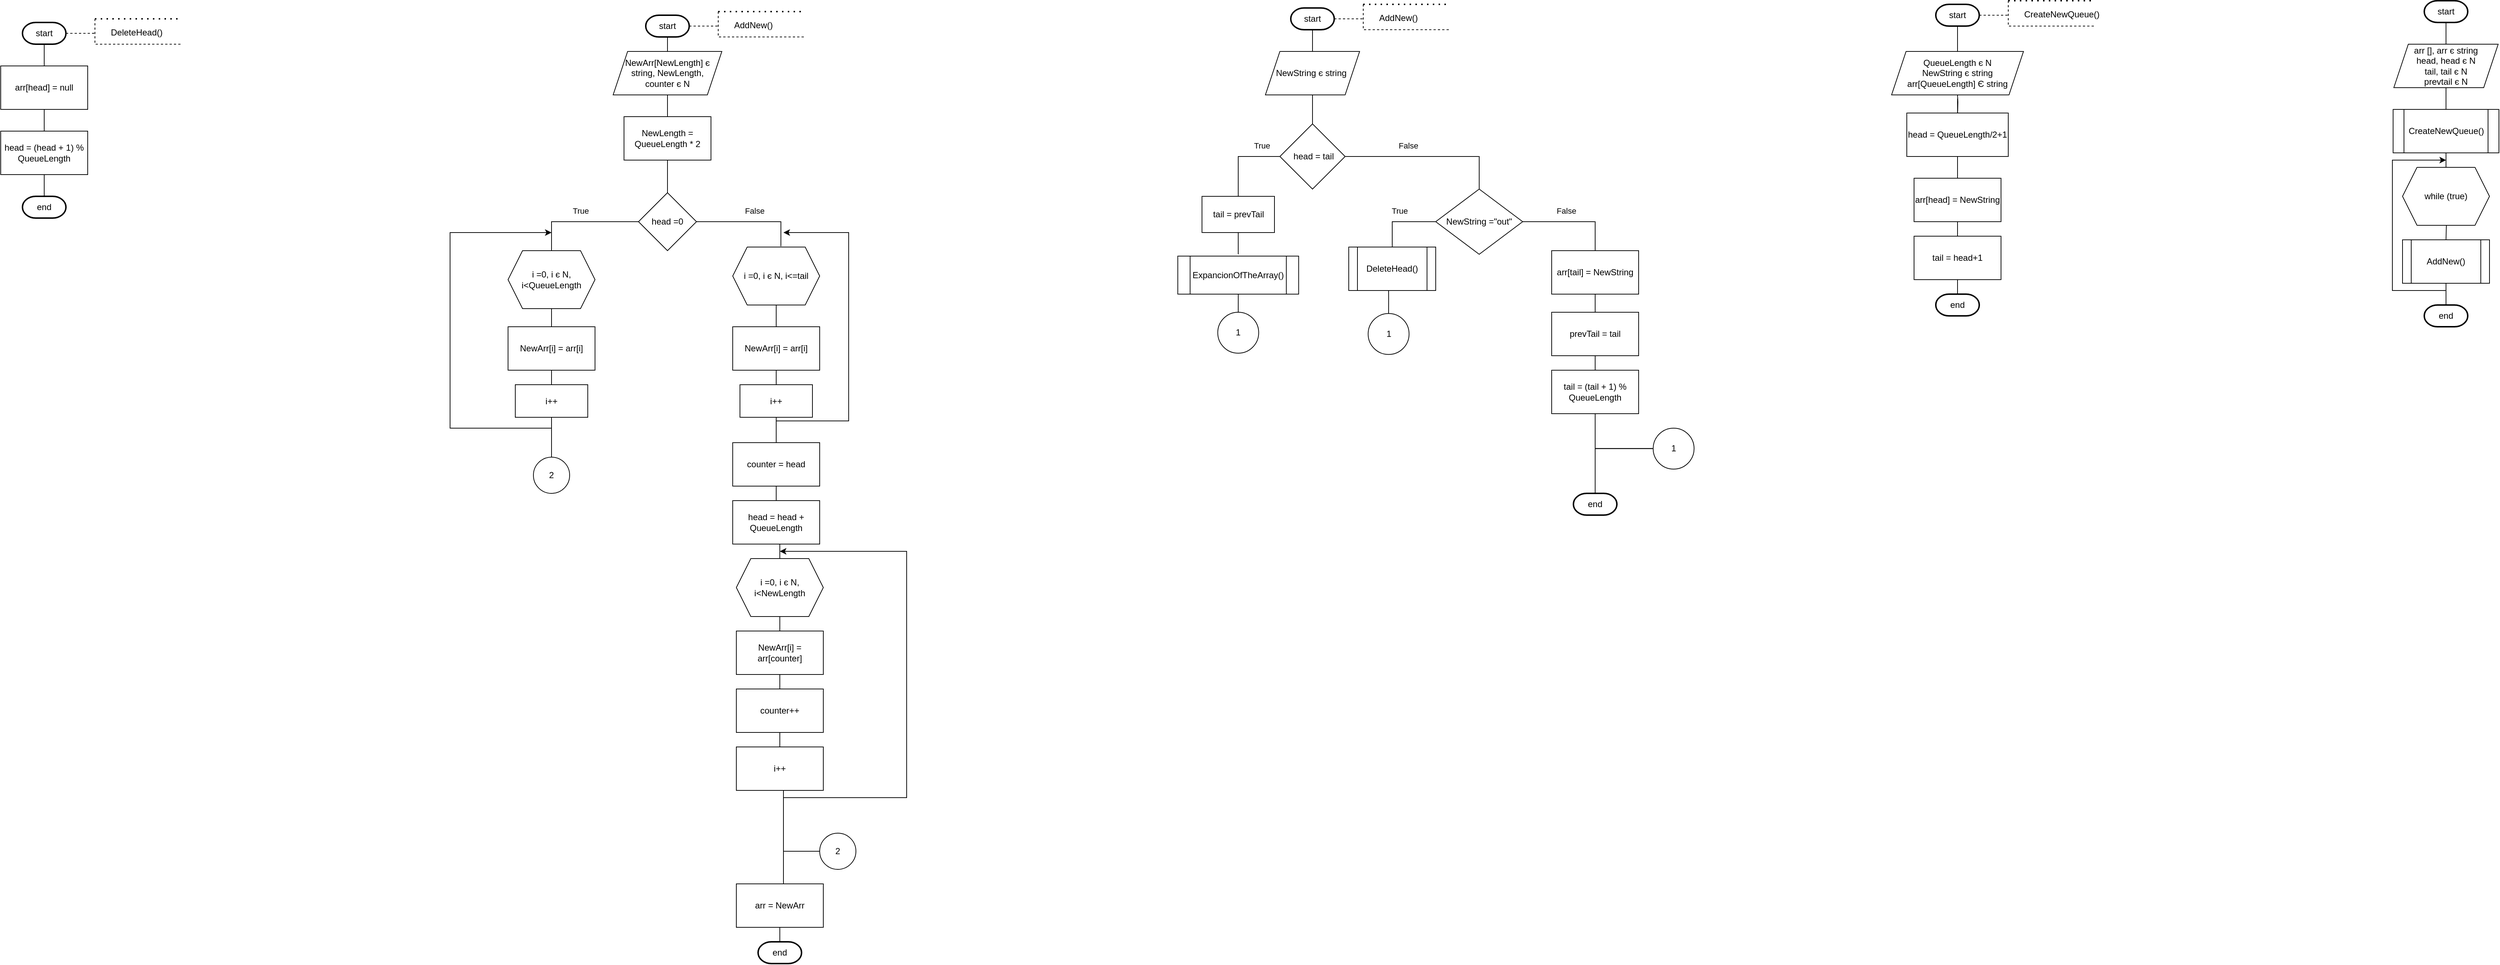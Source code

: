 <mxfile version="18.0.6" type="device"><diagram id="1bfdZfQXNttJYm2I_Igq" name="Страница 1"><mxGraphModel dx="6274" dy="1886" grid="1" gridSize="10" guides="1" tooltips="1" connect="1" arrows="1" fold="1" page="1" pageScale="1" pageWidth="827" pageHeight="1169" math="0" shadow="0"><root><mxCell id="0"/><mxCell id="1" parent="0"/><mxCell id="DVAoR2rQRwmnB5EiUh80-1" value="start" style="strokeWidth=2;html=1;shape=mxgraph.flowchart.terminator;whiteSpace=wrap;hachureGap=4;pointerEvents=0;" parent="1" vertex="1"><mxGeometry x="384" y="20" width="60" height="30" as="geometry"/></mxCell><mxCell id="DVAoR2rQRwmnB5EiUh80-3" style="edgeStyle=orthogonalEdgeStyle;rounded=0;orthogonalLoop=1;jettySize=auto;html=1;entryX=0.5;entryY=1;entryDx=0;entryDy=0;entryPerimeter=0;endArrow=none;endFill=0;" parent="1" source="DVAoR2rQRwmnB5EiUh80-2" target="DVAoR2rQRwmnB5EiUh80-1" edge="1"><mxGeometry relative="1" as="geometry"/></mxCell><mxCell id="DVAoR2rQRwmnB5EiUh80-2" value="arr [], arr є string&lt;br&gt;head, head є N&lt;br&gt;tail, tail є N&lt;br&gt;prevtail є N" style="shape=parallelogram;perimeter=parallelogramPerimeter;whiteSpace=wrap;html=1;fixedSize=1;" parent="1" vertex="1"><mxGeometry x="342" y="80" width="144" height="60" as="geometry"/></mxCell><mxCell id="DVAoR2rQRwmnB5EiUh80-5" style="edgeStyle=orthogonalEdgeStyle;rounded=0;orthogonalLoop=1;jettySize=auto;html=1;entryX=0.5;entryY=1;entryDx=0;entryDy=0;endArrow=none;endFill=0;" parent="1" target="DVAoR2rQRwmnB5EiUh80-2" edge="1"><mxGeometry relative="1" as="geometry"><mxPoint x="414" y="170" as="sourcePoint"/></mxGeometry></mxCell><mxCell id="DVAoR2rQRwmnB5EiUh80-7" style="edgeStyle=orthogonalEdgeStyle;rounded=0;orthogonalLoop=1;jettySize=auto;html=1;endArrow=none;endFill=0;" parent="1" source="DVAoR2rQRwmnB5EiUh80-6" edge="1"><mxGeometry relative="1" as="geometry"><mxPoint x="414" y="230" as="targetPoint"/></mxGeometry></mxCell><mxCell id="DVAoR2rQRwmnB5EiUh80-6" value="while (true)" style="shape=hexagon;perimeter=hexagonPerimeter2;whiteSpace=wrap;html=1;fixedSize=1;" parent="1" vertex="1"><mxGeometry x="354" y="250" width="120" height="80" as="geometry"/></mxCell><mxCell id="DVAoR2rQRwmnB5EiUh80-9" style="edgeStyle=orthogonalEdgeStyle;rounded=0;orthogonalLoop=1;jettySize=auto;html=1;endArrow=none;endFill=0;" parent="1" target="DVAoR2rQRwmnB5EiUh80-6" edge="1"><mxGeometry relative="1" as="geometry"><mxPoint x="414" y="350" as="sourcePoint"/></mxGeometry></mxCell><mxCell id="DVAoR2rQRwmnB5EiUh80-13" style="edgeStyle=orthogonalEdgeStyle;rounded=0;orthogonalLoop=1;jettySize=auto;html=1;endArrow=classic;endFill=1;" parent="1" edge="1"><mxGeometry relative="1" as="geometry"><mxPoint x="414" y="240" as="targetPoint"/><Array as="points"><mxPoint x="414" y="420"/><mxPoint x="340" y="420"/><mxPoint x="340" y="240"/></Array><mxPoint x="414" y="410" as="sourcePoint"/></mxGeometry></mxCell><mxCell id="DVAoR2rQRwmnB5EiUh80-12" style="edgeStyle=orthogonalEdgeStyle;rounded=0;orthogonalLoop=1;jettySize=auto;html=1;entryX=0.5;entryY=1;entryDx=0;entryDy=0;endArrow=none;endFill=0;" parent="1" source="DVAoR2rQRwmnB5EiUh80-11" edge="1"><mxGeometry relative="1" as="geometry"><mxPoint x="414" y="410" as="targetPoint"/></mxGeometry></mxCell><mxCell id="DVAoR2rQRwmnB5EiUh80-11" value="end" style="strokeWidth=2;html=1;shape=mxgraph.flowchart.terminator;whiteSpace=wrap;hachureGap=4;pointerEvents=0;" parent="1" vertex="1"><mxGeometry x="384" y="440" width="60" height="30" as="geometry"/></mxCell><mxCell id="DVAoR2rQRwmnB5EiUh80-14" style="edgeStyle=orthogonalEdgeStyle;rounded=0;orthogonalLoop=1;jettySize=auto;html=1;entryX=0;entryY=0.5;entryDx=0;entryDy=0;endArrow=none;endFill=0;dashed=1;" parent="1" source="DVAoR2rQRwmnB5EiUh80-15" edge="1"><mxGeometry relative="1" as="geometry"><mxPoint x="-190" y="40" as="targetPoint"/></mxGeometry></mxCell><mxCell id="DVAoR2rQRwmnB5EiUh80-15" value="start" style="strokeWidth=2;html=1;shape=mxgraph.flowchart.terminator;whiteSpace=wrap;hachureGap=4;pointerEvents=0;" parent="1" vertex="1"><mxGeometry x="-290" y="25" width="60" height="30" as="geometry"/></mxCell><mxCell id="DVAoR2rQRwmnB5EiUh80-16" value="" style="endArrow=none;dashed=1;html=1;rounded=0;edgeStyle=orthogonalEdgeStyle;" parent="1" edge="1"><mxGeometry width="50" height="50" relative="1" as="geometry"><mxPoint x="-190" y="20" as="sourcePoint"/><mxPoint x="-70" y="55" as="targetPoint"/><Array as="points"><mxPoint x="-190" y="55"/></Array></mxGeometry></mxCell><mxCell id="DVAoR2rQRwmnB5EiUh80-17" value="" style="endArrow=none;dashed=1;html=1;dashPattern=1 3;strokeWidth=2;rounded=0;edgeStyle=orthogonalEdgeStyle;" parent="1" edge="1"><mxGeometry width="50" height="50" relative="1" as="geometry"><mxPoint x="-190" y="20" as="sourcePoint"/><mxPoint x="-70" y="20" as="targetPoint"/><Array as="points"><mxPoint x="-180" y="20"/><mxPoint x="-180" y="20"/></Array></mxGeometry></mxCell><mxCell id="DVAoR2rQRwmnB5EiUh80-18" value="&lt;div style=&quot;text-align: center&quot;&gt;&lt;font face=&quot;helvetica&quot;&gt;CreateNewQueue()&lt;/font&gt;&lt;/div&gt;" style="text;whiteSpace=wrap;html=1;" parent="1" vertex="1"><mxGeometry x="-170" y="25" width="130" height="20" as="geometry"/></mxCell><mxCell id="DVAoR2rQRwmnB5EiUh80-20" style="edgeStyle=orthogonalEdgeStyle;rounded=0;orthogonalLoop=1;jettySize=auto;html=1;entryX=0.5;entryY=1;entryDx=0;entryDy=0;entryPerimeter=0;endArrow=none;endFill=0;startArrow=none;startFill=0;" parent="1" source="DVAoR2rQRwmnB5EiUh80-19" target="DVAoR2rQRwmnB5EiUh80-15" edge="1"><mxGeometry relative="1" as="geometry"/></mxCell><mxCell id="DVAoR2rQRwmnB5EiUh80-19" value="QueueLength є N&lt;br&gt;NewString є string&lt;br&gt;arr[QueueLength] Є string" style="shape=parallelogram;perimeter=parallelogramPerimeter;whiteSpace=wrap;html=1;fixedSize=1;" parent="1" vertex="1"><mxGeometry x="-351" y="90" width="182" height="60" as="geometry"/></mxCell><mxCell id="DVAoR2rQRwmnB5EiUh80-22" style="edgeStyle=orthogonalEdgeStyle;rounded=0;orthogonalLoop=1;jettySize=auto;html=1;startArrow=none;startFill=0;endArrow=none;endFill=0;" parent="1" target="DVAoR2rQRwmnB5EiUh80-19" edge="1"><mxGeometry relative="1" as="geometry"><mxPoint x="-260" y="180" as="sourcePoint"/></mxGeometry></mxCell><mxCell id="DVAoR2rQRwmnB5EiUh80-24" style="edgeStyle=orthogonalEdgeStyle;rounded=0;orthogonalLoop=1;jettySize=auto;html=1;entryX=0.5;entryY=1;entryDx=0;entryDy=0;startArrow=none;startFill=0;endArrow=none;endFill=0;" parent="1" source="DVAoR2rQRwmnB5EiUh80-23" edge="1"><mxGeometry relative="1" as="geometry"><mxPoint x="-260" y="155" as="targetPoint"/></mxGeometry></mxCell><mxCell id="DVAoR2rQRwmnB5EiUh80-23" value="head = QueueLength/2+1" style="rounded=0;whiteSpace=wrap;html=1;" parent="1" vertex="1"><mxGeometry x="-330" y="175" width="140" height="60" as="geometry"/></mxCell><mxCell id="DVAoR2rQRwmnB5EiUh80-26" style="edgeStyle=orthogonalEdgeStyle;rounded=0;orthogonalLoop=1;jettySize=auto;html=1;entryX=0.5;entryY=1;entryDx=0;entryDy=0;startArrow=none;startFill=0;endArrow=none;endFill=0;" parent="1" source="DVAoR2rQRwmnB5EiUh80-25" target="DVAoR2rQRwmnB5EiUh80-23" edge="1"><mxGeometry relative="1" as="geometry"/></mxCell><mxCell id="DVAoR2rQRwmnB5EiUh80-25" value="arr[head] = NewString" style="rounded=0;whiteSpace=wrap;html=1;" parent="1" vertex="1"><mxGeometry x="-320" y="265" width="120" height="60" as="geometry"/></mxCell><mxCell id="DVAoR2rQRwmnB5EiUh80-28" style="edgeStyle=orthogonalEdgeStyle;rounded=0;orthogonalLoop=1;jettySize=auto;html=1;startArrow=none;startFill=0;endArrow=none;endFill=0;" parent="1" source="DVAoR2rQRwmnB5EiUh80-27" target="DVAoR2rQRwmnB5EiUh80-25" edge="1"><mxGeometry relative="1" as="geometry"/></mxCell><mxCell id="DVAoR2rQRwmnB5EiUh80-27" value="tail = head+1" style="rounded=0;whiteSpace=wrap;html=1;" parent="1" vertex="1"><mxGeometry x="-320" y="345" width="120" height="60" as="geometry"/></mxCell><mxCell id="DVAoR2rQRwmnB5EiUh80-30" style="edgeStyle=orthogonalEdgeStyle;rounded=0;orthogonalLoop=1;jettySize=auto;html=1;entryX=0.5;entryY=1;entryDx=0;entryDy=0;startArrow=none;startFill=0;endArrow=none;endFill=0;" parent="1" source="DVAoR2rQRwmnB5EiUh80-29" target="DVAoR2rQRwmnB5EiUh80-27" edge="1"><mxGeometry relative="1" as="geometry"/></mxCell><mxCell id="DVAoR2rQRwmnB5EiUh80-29" value="end" style="strokeWidth=2;html=1;shape=mxgraph.flowchart.terminator;whiteSpace=wrap;hachureGap=4;pointerEvents=0;" parent="1" vertex="1"><mxGeometry x="-290" y="425" width="60" height="30" as="geometry"/></mxCell><mxCell id="DVAoR2rQRwmnB5EiUh80-31" style="edgeStyle=orthogonalEdgeStyle;rounded=0;orthogonalLoop=1;jettySize=auto;html=1;entryX=0;entryY=0.5;entryDx=0;entryDy=0;endArrow=none;endFill=0;dashed=1;" parent="1" source="DVAoR2rQRwmnB5EiUh80-32" edge="1"><mxGeometry relative="1" as="geometry"><mxPoint x="-1080" y="45" as="targetPoint"/></mxGeometry></mxCell><mxCell id="DVAoR2rQRwmnB5EiUh80-32" value="start" style="strokeWidth=2;html=1;shape=mxgraph.flowchart.terminator;whiteSpace=wrap;hachureGap=4;pointerEvents=0;" parent="1" vertex="1"><mxGeometry x="-1180" y="30" width="60" height="30" as="geometry"/></mxCell><mxCell id="DVAoR2rQRwmnB5EiUh80-33" value="" style="endArrow=none;dashed=1;html=1;rounded=0;edgeStyle=orthogonalEdgeStyle;" parent="1" edge="1"><mxGeometry width="50" height="50" relative="1" as="geometry"><mxPoint x="-1080" y="25" as="sourcePoint"/><mxPoint x="-960" y="60" as="targetPoint"/><Array as="points"><mxPoint x="-1080" y="60"/></Array></mxGeometry></mxCell><mxCell id="DVAoR2rQRwmnB5EiUh80-34" value="" style="endArrow=none;dashed=1;html=1;dashPattern=1 3;strokeWidth=2;rounded=0;edgeStyle=orthogonalEdgeStyle;" parent="1" edge="1"><mxGeometry width="50" height="50" relative="1" as="geometry"><mxPoint x="-1080" y="25" as="sourcePoint"/><mxPoint x="-960" y="25" as="targetPoint"/><Array as="points"><mxPoint x="-1070" y="25"/><mxPoint x="-1070" y="25"/></Array></mxGeometry></mxCell><mxCell id="DVAoR2rQRwmnB5EiUh80-35" value="&lt;div style=&quot;text-align: center&quot;&gt;&lt;font face=&quot;helvetica&quot;&gt;AddNew()&lt;/font&gt;&lt;/div&gt;" style="text;whiteSpace=wrap;html=1;" parent="1" vertex="1"><mxGeometry x="-1060" y="30" width="130" height="20" as="geometry"/></mxCell><mxCell id="DVAoR2rQRwmnB5EiUh80-37" style="edgeStyle=orthogonalEdgeStyle;rounded=0;orthogonalLoop=1;jettySize=auto;html=1;entryX=0.5;entryY=1;entryDx=0;entryDy=0;entryPerimeter=0;startArrow=none;startFill=0;endArrow=none;endFill=0;" parent="1" source="DVAoR2rQRwmnB5EiUh80-36" target="DVAoR2rQRwmnB5EiUh80-32" edge="1"><mxGeometry relative="1" as="geometry"/></mxCell><mxCell id="DVAoR2rQRwmnB5EiUh80-44" value="False" style="edgeStyle=orthogonalEdgeStyle;rounded=0;orthogonalLoop=1;jettySize=auto;html=1;entryX=0.5;entryY=0;entryDx=0;entryDy=0;startArrow=none;startFill=0;endArrow=none;endFill=0;" parent="1" source="DVAoR2rQRwmnB5EiUh80-36" target="DVAoR2rQRwmnB5EiUh80-43" edge="1"><mxGeometry x="-0.244" y="15" relative="1" as="geometry"><mxPoint as="offset"/></mxGeometry></mxCell><mxCell id="DVAoR2rQRwmnB5EiUh80-36" value="&amp;nbsp;head = tail" style="rhombus;whiteSpace=wrap;html=1;" parent="1" vertex="1"><mxGeometry x="-1195" y="190" width="90" height="90" as="geometry"/></mxCell><mxCell id="DVAoR2rQRwmnB5EiUh80-39" value="True" style="edgeStyle=orthogonalEdgeStyle;rounded=0;orthogonalLoop=1;jettySize=auto;html=1;entryX=0;entryY=0.5;entryDx=0;entryDy=0;startArrow=none;startFill=0;endArrow=none;endFill=0;" parent="1" source="DVAoR2rQRwmnB5EiUh80-38" target="DVAoR2rQRwmnB5EiUh80-36" edge="1"><mxGeometry x="0.555" y="15" relative="1" as="geometry"><Array as="points"><mxPoint x="-1252" y="235"/></Array><mxPoint as="offset"/></mxGeometry></mxCell><mxCell id="DVAoR2rQRwmnB5EiUh80-38" value="tail = prevTail" style="rounded=0;whiteSpace=wrap;html=1;" parent="1" vertex="1"><mxGeometry x="-1302.5" y="290" width="100" height="50" as="geometry"/></mxCell><mxCell id="DVAoR2rQRwmnB5EiUh80-41" style="edgeStyle=orthogonalEdgeStyle;rounded=0;orthogonalLoop=1;jettySize=auto;html=1;entryX=0.5;entryY=1;entryDx=0;entryDy=0;startArrow=none;startFill=0;endArrow=none;endFill=0;" parent="1" target="DVAoR2rQRwmnB5EiUh80-38" edge="1"><mxGeometry relative="1" as="geometry"><mxPoint x="-1252.5" y="370" as="sourcePoint"/></mxGeometry></mxCell><mxCell id="DVAoR2rQRwmnB5EiUh80-42" value="NewString є string&amp;nbsp;" style="shape=parallelogram;perimeter=parallelogramPerimeter;whiteSpace=wrap;html=1;fixedSize=1;" parent="1" vertex="1"><mxGeometry x="-1215" y="90" width="130" height="60" as="geometry"/></mxCell><mxCell id="DVAoR2rQRwmnB5EiUh80-48" value="False" style="edgeStyle=orthogonalEdgeStyle;rounded=0;orthogonalLoop=1;jettySize=auto;html=1;entryX=0.5;entryY=0;entryDx=0;entryDy=0;startArrow=none;startFill=0;endArrow=none;endFill=0;" parent="1" source="DVAoR2rQRwmnB5EiUh80-43" target="DVAoR2rQRwmnB5EiUh80-47" edge="1"><mxGeometry x="-0.143" y="15" relative="1" as="geometry"><mxPoint as="offset"/></mxGeometry></mxCell><mxCell id="DVAoR2rQRwmnB5EiUh80-43" value="NewString =&quot;out&quot;" style="rhombus;whiteSpace=wrap;html=1;" parent="1" vertex="1"><mxGeometry x="-980" y="280" width="120" height="90" as="geometry"/></mxCell><mxCell id="DVAoR2rQRwmnB5EiUh80-46" value="True" style="edgeStyle=orthogonalEdgeStyle;rounded=0;orthogonalLoop=1;jettySize=auto;html=1;startArrow=none;startFill=0;endArrow=none;endFill=0;" parent="1" target="DVAoR2rQRwmnB5EiUh80-43" edge="1"><mxGeometry x="-0.053" y="15" relative="1" as="geometry"><Array as="points"><mxPoint x="-1040" y="325"/></Array><mxPoint as="offset"/><mxPoint x="-1040" y="360" as="sourcePoint"/></mxGeometry></mxCell><mxCell id="DVAoR2rQRwmnB5EiUh80-47" value="arr[tail] = NewString" style="rounded=0;whiteSpace=wrap;html=1;" parent="1" vertex="1"><mxGeometry x="-820" y="365" width="120" height="60" as="geometry"/></mxCell><mxCell id="DVAoR2rQRwmnB5EiUh80-50" style="edgeStyle=orthogonalEdgeStyle;rounded=0;orthogonalLoop=1;jettySize=auto;html=1;entryX=0.5;entryY=1;entryDx=0;entryDy=0;startArrow=none;startFill=0;endArrow=none;endFill=0;" parent="1" source="DVAoR2rQRwmnB5EiUh80-49" target="DVAoR2rQRwmnB5EiUh80-47" edge="1"><mxGeometry relative="1" as="geometry"/></mxCell><mxCell id="DVAoR2rQRwmnB5EiUh80-49" value="prevTail = tail" style="rounded=0;whiteSpace=wrap;html=1;" parent="1" vertex="1"><mxGeometry x="-820" y="450" width="120" height="60" as="geometry"/></mxCell><mxCell id="DVAoR2rQRwmnB5EiUh80-52" style="edgeStyle=orthogonalEdgeStyle;rounded=0;orthogonalLoop=1;jettySize=auto;html=1;entryX=0.5;entryY=1;entryDx=0;entryDy=0;startArrow=none;startFill=0;endArrow=none;endFill=0;" parent="1" source="DVAoR2rQRwmnB5EiUh80-51" target="DVAoR2rQRwmnB5EiUh80-49" edge="1"><mxGeometry relative="1" as="geometry"/></mxCell><mxCell id="DVAoR2rQRwmnB5EiUh80-51" value="tail = (tail + 1) % QueueLength" style="rounded=0;whiteSpace=wrap;html=1;" parent="1" vertex="1"><mxGeometry x="-820" y="530" width="120" height="60" as="geometry"/></mxCell><mxCell id="DVAoR2rQRwmnB5EiUh80-54" style="edgeStyle=orthogonalEdgeStyle;rounded=0;orthogonalLoop=1;jettySize=auto;html=1;startArrow=none;startFill=0;endArrow=none;endFill=0;" parent="1" source="DVAoR2rQRwmnB5EiUh80-53" edge="1"><mxGeometry relative="1" as="geometry"><mxPoint x="-1252.5" y="420" as="targetPoint"/></mxGeometry></mxCell><mxCell id="DVAoR2rQRwmnB5EiUh80-53" value="1" style="ellipse;whiteSpace=wrap;html=1;aspect=fixed;" parent="1" vertex="1"><mxGeometry x="-1280.75" y="450" width="56.5" height="56.5" as="geometry"/></mxCell><mxCell id="DVAoR2rQRwmnB5EiUh80-56" style="edgeStyle=orthogonalEdgeStyle;rounded=0;orthogonalLoop=1;jettySize=auto;html=1;entryX=0.5;entryY=1;entryDx=0;entryDy=0;startArrow=none;startFill=0;endArrow=none;endFill=0;" parent="1" source="DVAoR2rQRwmnB5EiUh80-55" edge="1"><mxGeometry relative="1" as="geometry"><mxPoint x="-1045" y="420" as="targetPoint"/></mxGeometry></mxCell><mxCell id="DVAoR2rQRwmnB5EiUh80-55" value="1" style="ellipse;whiteSpace=wrap;html=1;aspect=fixed;" parent="1" vertex="1"><mxGeometry x="-1073.25" y="451.75" width="56.5" height="56.5" as="geometry"/></mxCell><mxCell id="DVAoR2rQRwmnB5EiUh80-58" style="edgeStyle=orthogonalEdgeStyle;rounded=0;orthogonalLoop=1;jettySize=auto;html=1;entryX=0.5;entryY=1;entryDx=0;entryDy=0;startArrow=none;startFill=0;endArrow=none;endFill=0;" parent="1" source="DVAoR2rQRwmnB5EiUh80-57" target="DVAoR2rQRwmnB5EiUh80-51" edge="1"><mxGeometry relative="1" as="geometry"/></mxCell><mxCell id="DVAoR2rQRwmnB5EiUh80-57" value="1" style="ellipse;whiteSpace=wrap;html=1;aspect=fixed;" parent="1" vertex="1"><mxGeometry x="-680" y="610" width="56.5" height="56.5" as="geometry"/></mxCell><mxCell id="KJSRm-bOF1K1ZG0Kg-Ht-3" style="edgeStyle=orthogonalEdgeStyle;rounded=0;orthogonalLoop=1;jettySize=auto;html=1;endArrow=none;endFill=0;" edge="1" parent="1" source="DVAoR2rQRwmnB5EiUh80-60" target="DVAoR2rQRwmnB5EiUh80-57"><mxGeometry relative="1" as="geometry"><Array as="points"><mxPoint x="-760" y="638"/></Array></mxGeometry></mxCell><mxCell id="DVAoR2rQRwmnB5EiUh80-60" value="end" style="strokeWidth=2;html=1;shape=mxgraph.flowchart.terminator;whiteSpace=wrap;hachureGap=4;pointerEvents=0;" parent="1" vertex="1"><mxGeometry x="-790" y="700" width="60" height="30" as="geometry"/></mxCell><mxCell id="DVAoR2rQRwmnB5EiUh80-62" style="edgeStyle=orthogonalEdgeStyle;rounded=0;orthogonalLoop=1;jettySize=auto;html=1;entryX=0;entryY=0.5;entryDx=0;entryDy=0;endArrow=none;endFill=0;dashed=1;" parent="1" source="DVAoR2rQRwmnB5EiUh80-63" edge="1"><mxGeometry relative="1" as="geometry"><mxPoint x="-1970" y="55" as="targetPoint"/></mxGeometry></mxCell><mxCell id="DVAoR2rQRwmnB5EiUh80-63" value="start" style="strokeWidth=2;html=1;shape=mxgraph.flowchart.terminator;whiteSpace=wrap;hachureGap=4;pointerEvents=0;" parent="1" vertex="1"><mxGeometry x="-2070" y="40" width="60" height="30" as="geometry"/></mxCell><mxCell id="DVAoR2rQRwmnB5EiUh80-64" value="" style="endArrow=none;dashed=1;html=1;rounded=0;edgeStyle=orthogonalEdgeStyle;" parent="1" edge="1"><mxGeometry width="50" height="50" relative="1" as="geometry"><mxPoint x="-1970" y="35" as="sourcePoint"/><mxPoint x="-1850" y="70" as="targetPoint"/><Array as="points"><mxPoint x="-1970" y="70"/></Array></mxGeometry></mxCell><mxCell id="DVAoR2rQRwmnB5EiUh80-65" value="" style="endArrow=none;dashed=1;html=1;dashPattern=1 3;strokeWidth=2;rounded=0;edgeStyle=orthogonalEdgeStyle;" parent="1" edge="1"><mxGeometry width="50" height="50" relative="1" as="geometry"><mxPoint x="-1970" y="35" as="sourcePoint"/><mxPoint x="-1850" y="35" as="targetPoint"/><Array as="points"><mxPoint x="-1960" y="35"/><mxPoint x="-1960" y="35"/></Array></mxGeometry></mxCell><mxCell id="DVAoR2rQRwmnB5EiUh80-66" value="&lt;div style=&quot;text-align: center&quot;&gt;&lt;font face=&quot;helvetica&quot;&gt;AddNew()&lt;/font&gt;&lt;/div&gt;" style="text;whiteSpace=wrap;html=1;" parent="1" vertex="1"><mxGeometry x="-1950" y="40" width="130" height="20" as="geometry"/></mxCell><mxCell id="DVAoR2rQRwmnB5EiUh80-69" style="edgeStyle=orthogonalEdgeStyle;rounded=0;orthogonalLoop=1;jettySize=auto;html=1;entryX=0.5;entryY=1;entryDx=0;entryDy=0;startArrow=none;startFill=0;endArrow=none;endFill=0;" parent="1" source="DVAoR2rQRwmnB5EiUh80-67" target="DVAoR2rQRwmnB5EiUh80-68" edge="1"><mxGeometry relative="1" as="geometry"/></mxCell><mxCell id="DVAoR2rQRwmnB5EiUh80-67" value="NewLength = QueueLength * 2" style="rounded=0;whiteSpace=wrap;html=1;" parent="1" vertex="1"><mxGeometry x="-2100" y="180" width="120" height="60" as="geometry"/></mxCell><mxCell id="DVAoR2rQRwmnB5EiUh80-70" style="edgeStyle=orthogonalEdgeStyle;rounded=0;orthogonalLoop=1;jettySize=auto;html=1;entryX=0.5;entryY=1;entryDx=0;entryDy=0;entryPerimeter=0;startArrow=none;startFill=0;endArrow=none;endFill=0;" parent="1" source="DVAoR2rQRwmnB5EiUh80-68" target="DVAoR2rQRwmnB5EiUh80-63" edge="1"><mxGeometry relative="1" as="geometry"/></mxCell><mxCell id="DVAoR2rQRwmnB5EiUh80-68" value="NewArr[NewLength] є string, NewLength,&lt;br&gt;counter є N" style="shape=parallelogram;perimeter=parallelogramPerimeter;whiteSpace=wrap;html=1;fixedSize=1;" parent="1" vertex="1"><mxGeometry x="-2115" y="90" width="150" height="60" as="geometry"/></mxCell><mxCell id="DVAoR2rQRwmnB5EiUh80-72" style="edgeStyle=orthogonalEdgeStyle;rounded=0;orthogonalLoop=1;jettySize=auto;html=1;entryX=0.5;entryY=1;entryDx=0;entryDy=0;startArrow=none;startFill=0;endArrow=none;endFill=0;" parent="1" source="DVAoR2rQRwmnB5EiUh80-71" target="DVAoR2rQRwmnB5EiUh80-67" edge="1"><mxGeometry relative="1" as="geometry"/></mxCell><mxCell id="DVAoR2rQRwmnB5EiUh80-80" value="False" style="edgeStyle=orthogonalEdgeStyle;rounded=0;orthogonalLoop=1;jettySize=auto;html=1;entryX=0.554;entryY=-0.012;entryDx=0;entryDy=0;entryPerimeter=0;startArrow=none;startFill=0;endArrow=none;endFill=0;" parent="1" source="DVAoR2rQRwmnB5EiUh80-71" target="DVAoR2rQRwmnB5EiUh80-79" edge="1"><mxGeometry x="0.064" y="15" relative="1" as="geometry"><mxPoint as="offset"/></mxGeometry></mxCell><mxCell id="DVAoR2rQRwmnB5EiUh80-71" value="head =0" style="rhombus;whiteSpace=wrap;html=1;" parent="1" vertex="1"><mxGeometry x="-2080" y="285" width="80" height="80" as="geometry"/></mxCell><mxCell id="DVAoR2rQRwmnB5EiUh80-74" value="True" style="edgeStyle=orthogonalEdgeStyle;rounded=0;orthogonalLoop=1;jettySize=auto;html=1;entryX=0;entryY=0.5;entryDx=0;entryDy=0;startArrow=none;startFill=0;endArrow=none;endFill=0;" parent="1" source="DVAoR2rQRwmnB5EiUh80-73" target="DVAoR2rQRwmnB5EiUh80-71" edge="1"><mxGeometry x="-0.0" y="15" relative="1" as="geometry"><Array as="points"><mxPoint x="-2200" y="325"/></Array><mxPoint as="offset"/></mxGeometry></mxCell><mxCell id="DVAoR2rQRwmnB5EiUh80-76" style="edgeStyle=orthogonalEdgeStyle;rounded=0;orthogonalLoop=1;jettySize=auto;html=1;entryX=0.5;entryY=0;entryDx=0;entryDy=0;startArrow=none;startFill=0;endArrow=none;endFill=0;" parent="1" source="DVAoR2rQRwmnB5EiUh80-73" target="DVAoR2rQRwmnB5EiUh80-75" edge="1"><mxGeometry relative="1" as="geometry"/></mxCell><mxCell id="DVAoR2rQRwmnB5EiUh80-73" value="i =0, i є N, i&amp;lt;QueueLength" style="shape=hexagon;perimeter=hexagonPerimeter2;whiteSpace=wrap;html=1;fixedSize=1;" parent="1" vertex="1"><mxGeometry x="-2260" y="365" width="120" height="80" as="geometry"/></mxCell><mxCell id="DVAoR2rQRwmnB5EiUh80-75" value="NewArr[i] = arr[i]" style="rounded=0;whiteSpace=wrap;html=1;" parent="1" vertex="1"><mxGeometry x="-2260" y="470" width="120" height="60" as="geometry"/></mxCell><mxCell id="DVAoR2rQRwmnB5EiUh80-78" style="edgeStyle=orthogonalEdgeStyle;rounded=0;orthogonalLoop=1;jettySize=auto;html=1;startArrow=none;startFill=0;endArrow=classic;endFill=1;" parent="1" source="DVAoR2rQRwmnB5EiUh80-77" edge="1"><mxGeometry relative="1" as="geometry"><mxPoint x="-2200" y="340" as="targetPoint"/><Array as="points"><mxPoint x="-2200" y="610"/><mxPoint x="-2340" y="610"/><mxPoint x="-2340" y="340"/></Array></mxGeometry></mxCell><mxCell id="DVAoR2rQRwmnB5EiUh80-83" style="edgeStyle=orthogonalEdgeStyle;rounded=0;orthogonalLoop=1;jettySize=auto;html=1;entryX=0.5;entryY=1;entryDx=0;entryDy=0;startArrow=none;startFill=0;endArrow=none;endFill=0;" parent="1" source="DVAoR2rQRwmnB5EiUh80-77" target="DVAoR2rQRwmnB5EiUh80-75" edge="1"><mxGeometry relative="1" as="geometry"/></mxCell><mxCell id="DVAoR2rQRwmnB5EiUh80-77" value="i++" style="rounded=0;whiteSpace=wrap;html=1;" parent="1" vertex="1"><mxGeometry x="-2250" y="550" width="100" height="45" as="geometry"/></mxCell><mxCell id="DVAoR2rQRwmnB5EiUh80-79" value="i =0, i є N, i&amp;lt;=tail" style="shape=hexagon;perimeter=hexagonPerimeter2;whiteSpace=wrap;html=1;fixedSize=1;" parent="1" vertex="1"><mxGeometry x="-1950" y="360" width="120" height="80" as="geometry"/></mxCell><mxCell id="DVAoR2rQRwmnB5EiUh80-82" style="edgeStyle=orthogonalEdgeStyle;rounded=0;orthogonalLoop=1;jettySize=auto;html=1;entryX=0.5;entryY=1;entryDx=0;entryDy=0;startArrow=none;startFill=0;endArrow=none;endFill=0;" parent="1" source="DVAoR2rQRwmnB5EiUh80-81" target="DVAoR2rQRwmnB5EiUh80-79" edge="1"><mxGeometry relative="1" as="geometry"/></mxCell><mxCell id="DVAoR2rQRwmnB5EiUh80-81" value="NewArr[i] = arr[i]" style="rounded=0;whiteSpace=wrap;html=1;" parent="1" vertex="1"><mxGeometry x="-1950" y="470" width="120" height="60" as="geometry"/></mxCell><mxCell id="DVAoR2rQRwmnB5EiUh80-85" style="edgeStyle=orthogonalEdgeStyle;rounded=0;orthogonalLoop=1;jettySize=auto;html=1;entryX=0.5;entryY=1;entryDx=0;entryDy=0;startArrow=none;startFill=0;endArrow=none;endFill=0;" parent="1" source="DVAoR2rQRwmnB5EiUh80-84" target="DVAoR2rQRwmnB5EiUh80-81" edge="1"><mxGeometry relative="1" as="geometry"/></mxCell><mxCell id="DVAoR2rQRwmnB5EiUh80-86" style="edgeStyle=orthogonalEdgeStyle;rounded=0;orthogonalLoop=1;jettySize=auto;html=1;startArrow=none;startFill=0;endArrow=classic;endFill=1;" parent="1" source="DVAoR2rQRwmnB5EiUh80-84" edge="1"><mxGeometry relative="1" as="geometry"><mxPoint x="-1880" y="340" as="targetPoint"/><Array as="points"><mxPoint x="-1890" y="600"/><mxPoint x="-1790" y="600"/><mxPoint x="-1790" y="340"/></Array></mxGeometry></mxCell><mxCell id="DVAoR2rQRwmnB5EiUh80-84" value="i++" style="rounded=0;whiteSpace=wrap;html=1;" parent="1" vertex="1"><mxGeometry x="-1940" y="550" width="100" height="45" as="geometry"/></mxCell><mxCell id="DVAoR2rQRwmnB5EiUh80-88" style="edgeStyle=orthogonalEdgeStyle;rounded=0;orthogonalLoop=1;jettySize=auto;html=1;entryX=0.5;entryY=1;entryDx=0;entryDy=0;startArrow=none;startFill=0;endArrow=none;endFill=0;" parent="1" source="DVAoR2rQRwmnB5EiUh80-87" target="DVAoR2rQRwmnB5EiUh80-84" edge="1"><mxGeometry relative="1" as="geometry"/></mxCell><mxCell id="DVAoR2rQRwmnB5EiUh80-87" value="counter = head" style="rounded=0;whiteSpace=wrap;html=1;" parent="1" vertex="1"><mxGeometry x="-1950" y="630" width="120" height="60" as="geometry"/></mxCell><mxCell id="DVAoR2rQRwmnB5EiUh80-90" style="edgeStyle=orthogonalEdgeStyle;rounded=0;orthogonalLoop=1;jettySize=auto;html=1;entryX=0.5;entryY=1;entryDx=0;entryDy=0;startArrow=none;startFill=0;endArrow=none;endFill=0;" parent="1" source="DVAoR2rQRwmnB5EiUh80-89" target="DVAoR2rQRwmnB5EiUh80-87" edge="1"><mxGeometry relative="1" as="geometry"/></mxCell><mxCell id="DVAoR2rQRwmnB5EiUh80-89" value="head = head + QueueLength" style="rounded=0;whiteSpace=wrap;html=1;" parent="1" vertex="1"><mxGeometry x="-1950" y="710" width="120" height="60" as="geometry"/></mxCell><mxCell id="DVAoR2rQRwmnB5EiUh80-92" style="edgeStyle=orthogonalEdgeStyle;rounded=0;orthogonalLoop=1;jettySize=auto;html=1;startArrow=none;startFill=0;endArrow=none;endFill=0;" parent="1" source="DVAoR2rQRwmnB5EiUh80-91" target="DVAoR2rQRwmnB5EiUh80-89" edge="1"><mxGeometry relative="1" as="geometry"/></mxCell><mxCell id="DVAoR2rQRwmnB5EiUh80-91" value="i =0, i є N, i&amp;lt;NewLength" style="shape=hexagon;perimeter=hexagonPerimeter2;whiteSpace=wrap;html=1;fixedSize=1;" parent="1" vertex="1"><mxGeometry x="-1945" y="790" width="120" height="80" as="geometry"/></mxCell><mxCell id="DVAoR2rQRwmnB5EiUh80-94" style="edgeStyle=orthogonalEdgeStyle;rounded=0;orthogonalLoop=1;jettySize=auto;html=1;entryX=0.5;entryY=1;entryDx=0;entryDy=0;startArrow=none;startFill=0;endArrow=none;endFill=0;" parent="1" source="DVAoR2rQRwmnB5EiUh80-93" target="DVAoR2rQRwmnB5EiUh80-91" edge="1"><mxGeometry relative="1" as="geometry"/></mxCell><mxCell id="DVAoR2rQRwmnB5EiUh80-93" value="NewArr[i] = arr[counter]" style="rounded=0;whiteSpace=wrap;html=1;" parent="1" vertex="1"><mxGeometry x="-1945" y="890" width="120" height="60" as="geometry"/></mxCell><mxCell id="DVAoR2rQRwmnB5EiUh80-96" style="edgeStyle=orthogonalEdgeStyle;rounded=0;orthogonalLoop=1;jettySize=auto;html=1;entryX=0.5;entryY=1;entryDx=0;entryDy=0;startArrow=none;startFill=0;endArrow=none;endFill=0;" parent="1" source="DVAoR2rQRwmnB5EiUh80-95" target="DVAoR2rQRwmnB5EiUh80-93" edge="1"><mxGeometry relative="1" as="geometry"/></mxCell><mxCell id="DVAoR2rQRwmnB5EiUh80-95" value="counter++" style="rounded=0;whiteSpace=wrap;html=1;" parent="1" vertex="1"><mxGeometry x="-1945" y="970" width="120" height="60" as="geometry"/></mxCell><mxCell id="DVAoR2rQRwmnB5EiUh80-98" style="edgeStyle=orthogonalEdgeStyle;rounded=0;orthogonalLoop=1;jettySize=auto;html=1;entryX=0.5;entryY=1;entryDx=0;entryDy=0;startArrow=none;startFill=0;endArrow=none;endFill=0;" parent="1" source="DVAoR2rQRwmnB5EiUh80-97" target="DVAoR2rQRwmnB5EiUh80-95" edge="1"><mxGeometry relative="1" as="geometry"/></mxCell><mxCell id="DVAoR2rQRwmnB5EiUh80-99" style="edgeStyle=orthogonalEdgeStyle;rounded=0;orthogonalLoop=1;jettySize=auto;html=1;startArrow=none;startFill=0;endArrow=classic;endFill=1;" parent="1" source="DVAoR2rQRwmnB5EiUh80-97" edge="1"><mxGeometry relative="1" as="geometry"><mxPoint x="-1885" y="780" as="targetPoint"/><Array as="points"><mxPoint x="-1880" y="1120"/><mxPoint x="-1710" y="1120"/><mxPoint x="-1710" y="780"/></Array></mxGeometry></mxCell><mxCell id="DVAoR2rQRwmnB5EiUh80-97" value="i++" style="rounded=0;whiteSpace=wrap;html=1;" parent="1" vertex="1"><mxGeometry x="-1945" y="1050" width="120" height="60" as="geometry"/></mxCell><mxCell id="DVAoR2rQRwmnB5EiUh80-101" style="edgeStyle=orthogonalEdgeStyle;rounded=0;orthogonalLoop=1;jettySize=auto;html=1;entryX=0.5;entryY=1;entryDx=0;entryDy=0;startArrow=none;startFill=0;endArrow=none;endFill=0;" parent="1" source="DVAoR2rQRwmnB5EiUh80-100" target="DVAoR2rQRwmnB5EiUh80-77" edge="1"><mxGeometry relative="1" as="geometry"/></mxCell><mxCell id="DVAoR2rQRwmnB5EiUh80-100" value="2" style="ellipse;whiteSpace=wrap;html=1;aspect=fixed;" parent="1" vertex="1"><mxGeometry x="-2225" y="650" width="50" height="50" as="geometry"/></mxCell><mxCell id="KJSRm-bOF1K1ZG0Kg-Ht-6" style="edgeStyle=orthogonalEdgeStyle;rounded=0;orthogonalLoop=1;jettySize=auto;html=1;endArrow=none;endFill=0;" edge="1" parent="1" source="DVAoR2rQRwmnB5EiUh80-102"><mxGeometry relative="1" as="geometry"><mxPoint x="-1880" y="1194" as="targetPoint"/></mxGeometry></mxCell><mxCell id="DVAoR2rQRwmnB5EiUh80-102" value="2" style="ellipse;whiteSpace=wrap;html=1;aspect=fixed;" parent="1" vertex="1"><mxGeometry x="-1830" y="1169" width="50" height="50" as="geometry"/></mxCell><mxCell id="DVAoR2rQRwmnB5EiUh80-106" style="edgeStyle=orthogonalEdgeStyle;rounded=0;orthogonalLoop=1;jettySize=auto;html=1;startArrow=none;startFill=0;endArrow=none;endFill=0;" parent="1" source="DVAoR2rQRwmnB5EiUh80-105" edge="1"><mxGeometry relative="1" as="geometry"><mxPoint x="-1885" y="1110" as="targetPoint"/><Array as="points"><mxPoint x="-1880" y="1110"/></Array></mxGeometry></mxCell><mxCell id="DVAoR2rQRwmnB5EiUh80-105" value="arr = NewArr" style="rounded=0;whiteSpace=wrap;html=1;" parent="1" vertex="1"><mxGeometry x="-1945" y="1239" width="120" height="60" as="geometry"/></mxCell><mxCell id="DVAoR2rQRwmnB5EiUh80-108" style="edgeStyle=orthogonalEdgeStyle;rounded=0;orthogonalLoop=1;jettySize=auto;html=1;entryX=0.5;entryY=1;entryDx=0;entryDy=0;startArrow=none;startFill=0;endArrow=none;endFill=0;" parent="1" source="DVAoR2rQRwmnB5EiUh80-107" target="DVAoR2rQRwmnB5EiUh80-105" edge="1"><mxGeometry relative="1" as="geometry"/></mxCell><mxCell id="DVAoR2rQRwmnB5EiUh80-107" value="end" style="strokeWidth=2;html=1;shape=mxgraph.flowchart.terminator;whiteSpace=wrap;hachureGap=4;pointerEvents=0;" parent="1" vertex="1"><mxGeometry x="-1915" y="1319" width="60" height="30" as="geometry"/></mxCell><mxCell id="DVAoR2rQRwmnB5EiUh80-109" style="edgeStyle=orthogonalEdgeStyle;rounded=0;orthogonalLoop=1;jettySize=auto;html=1;entryX=0;entryY=0.5;entryDx=0;entryDy=0;endArrow=none;endFill=0;dashed=1;" parent="1" source="DVAoR2rQRwmnB5EiUh80-110" edge="1"><mxGeometry relative="1" as="geometry"><mxPoint x="-2830" y="65" as="targetPoint"/></mxGeometry></mxCell><mxCell id="DVAoR2rQRwmnB5EiUh80-110" value="start" style="strokeWidth=2;html=1;shape=mxgraph.flowchart.terminator;whiteSpace=wrap;hachureGap=4;pointerEvents=0;" parent="1" vertex="1"><mxGeometry x="-2930" y="50" width="60" height="30" as="geometry"/></mxCell><mxCell id="DVAoR2rQRwmnB5EiUh80-111" value="" style="endArrow=none;dashed=1;html=1;rounded=0;edgeStyle=orthogonalEdgeStyle;" parent="1" edge="1"><mxGeometry width="50" height="50" relative="1" as="geometry"><mxPoint x="-2830" y="45" as="sourcePoint"/><mxPoint x="-2710" y="80" as="targetPoint"/><Array as="points"><mxPoint x="-2830" y="80"/></Array></mxGeometry></mxCell><mxCell id="DVAoR2rQRwmnB5EiUh80-112" value="" style="endArrow=none;dashed=1;html=1;dashPattern=1 3;strokeWidth=2;rounded=0;edgeStyle=orthogonalEdgeStyle;" parent="1" edge="1"><mxGeometry width="50" height="50" relative="1" as="geometry"><mxPoint x="-2830" y="45" as="sourcePoint"/><mxPoint x="-2710" y="45" as="targetPoint"/><Array as="points"><mxPoint x="-2820" y="45"/><mxPoint x="-2820" y="45"/></Array></mxGeometry></mxCell><mxCell id="DVAoR2rQRwmnB5EiUh80-113" value="&lt;div style=&quot;text-align: center&quot;&gt;&lt;font face=&quot;helvetica&quot;&gt;DeleteHead()&lt;/font&gt;&lt;/div&gt;" style="text;whiteSpace=wrap;html=1;" parent="1" vertex="1"><mxGeometry x="-2810" y="50" width="130" height="20" as="geometry"/></mxCell><mxCell id="DVAoR2rQRwmnB5EiUh80-116" style="edgeStyle=orthogonalEdgeStyle;rounded=0;orthogonalLoop=1;jettySize=auto;html=1;entryX=0.5;entryY=1;entryDx=0;entryDy=0;entryPerimeter=0;startArrow=none;startFill=0;endArrow=none;endFill=0;" parent="1" source="DVAoR2rQRwmnB5EiUh80-115" target="DVAoR2rQRwmnB5EiUh80-110" edge="1"><mxGeometry relative="1" as="geometry"/></mxCell><mxCell id="DVAoR2rQRwmnB5EiUh80-115" value="arr[head] = null" style="rounded=0;whiteSpace=wrap;html=1;" parent="1" vertex="1"><mxGeometry x="-2960" y="110" width="120" height="60" as="geometry"/></mxCell><mxCell id="DVAoR2rQRwmnB5EiUh80-118" style="edgeStyle=orthogonalEdgeStyle;rounded=0;orthogonalLoop=1;jettySize=auto;html=1;entryX=0.5;entryY=1;entryDx=0;entryDy=0;startArrow=none;startFill=0;endArrow=none;endFill=0;" parent="1" source="DVAoR2rQRwmnB5EiUh80-117" target="DVAoR2rQRwmnB5EiUh80-115" edge="1"><mxGeometry relative="1" as="geometry"/></mxCell><mxCell id="DVAoR2rQRwmnB5EiUh80-117" value="head = (head + 1) % QueueLength" style="rounded=0;whiteSpace=wrap;html=1;" parent="1" vertex="1"><mxGeometry x="-2960" y="200" width="120" height="60" as="geometry"/></mxCell><mxCell id="DVAoR2rQRwmnB5EiUh80-120" style="edgeStyle=orthogonalEdgeStyle;rounded=0;orthogonalLoop=1;jettySize=auto;html=1;entryX=0.5;entryY=1;entryDx=0;entryDy=0;startArrow=none;startFill=0;endArrow=none;endFill=0;" parent="1" source="DVAoR2rQRwmnB5EiUh80-119" target="DVAoR2rQRwmnB5EiUh80-117" edge="1"><mxGeometry relative="1" as="geometry"/></mxCell><mxCell id="DVAoR2rQRwmnB5EiUh80-119" value="end" style="strokeWidth=2;html=1;shape=mxgraph.flowchart.terminator;whiteSpace=wrap;hachureGap=4;pointerEvents=0;" parent="1" vertex="1"><mxGeometry x="-2930" y="290" width="60" height="30" as="geometry"/></mxCell><mxCell id="KJSRm-bOF1K1ZG0Kg-Ht-1" value="&lt;span style=&quot;&quot;&gt;CreateNewQueue()&lt;/span&gt;" style="shape=process;whiteSpace=wrap;html=1;backgroundOutline=1;" vertex="1" parent="1"><mxGeometry x="341" y="170" width="146" height="60" as="geometry"/></mxCell><mxCell id="KJSRm-bOF1K1ZG0Kg-Ht-2" value="&lt;span style=&quot;&quot;&gt;AddNew()&lt;/span&gt;" style="shape=process;whiteSpace=wrap;html=1;backgroundOutline=1;" vertex="1" parent="1"><mxGeometry x="354" y="350" width="120" height="60" as="geometry"/></mxCell><mxCell id="KJSRm-bOF1K1ZG0Kg-Ht-4" value="&lt;span style=&quot;&quot;&gt;DeleteHead()&lt;/span&gt;" style="shape=process;whiteSpace=wrap;html=1;backgroundOutline=1;" vertex="1" parent="1"><mxGeometry x="-1100" y="360" width="120" height="60" as="geometry"/></mxCell><mxCell id="KJSRm-bOF1K1ZG0Kg-Ht-5" value="&lt;span style=&quot;&quot;&gt;ExpancionOfTheArray()&lt;/span&gt;" style="shape=process;whiteSpace=wrap;html=1;backgroundOutline=1;" vertex="1" parent="1"><mxGeometry x="-1335.87" y="372.5" width="166.75" height="52.5" as="geometry"/></mxCell></root></mxGraphModel></diagram></mxfile>